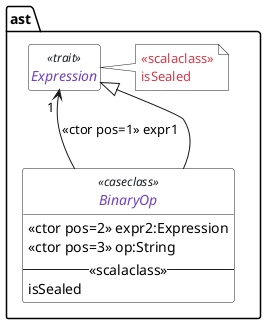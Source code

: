 @startuml
package ast {
abstract class Expression << trait>>
abstract class BinaryOp << caseclass >> {
    <<ctor pos=2>> expr2:Expression
    <<ctor pos=3>> op:String  
    -- <<scalaclass>> --
    isSealed
}  
note "<<scalaclass>>\nisSealed" as N1 
Expression -right- N1 
BinaryOp --> "1 " Expression : <<ctor pos=1>> expr1 
BinaryOp --|> Expression : "      "
Expression -[hidden]down- BinaryOp 
}
hide circle 
hide Expression members 
hide methods

skinparam defaultFontName Source Code Pro

skinparam ClassStereotypeFontColor #1b1f23

skinparam class {
    BackgroundColor White
    BorderColor #1b1f23
    ArrowColor #1b1f23
    FontColor #6f42c1
}

skinparam note {
    BackgroundColor White
    BorderColor #1b1f23
    ArrowColor #1b1f23
    FontColor #d73a49
}


skinparam stereotype {
    FontColor #d73a49
}
@enduml